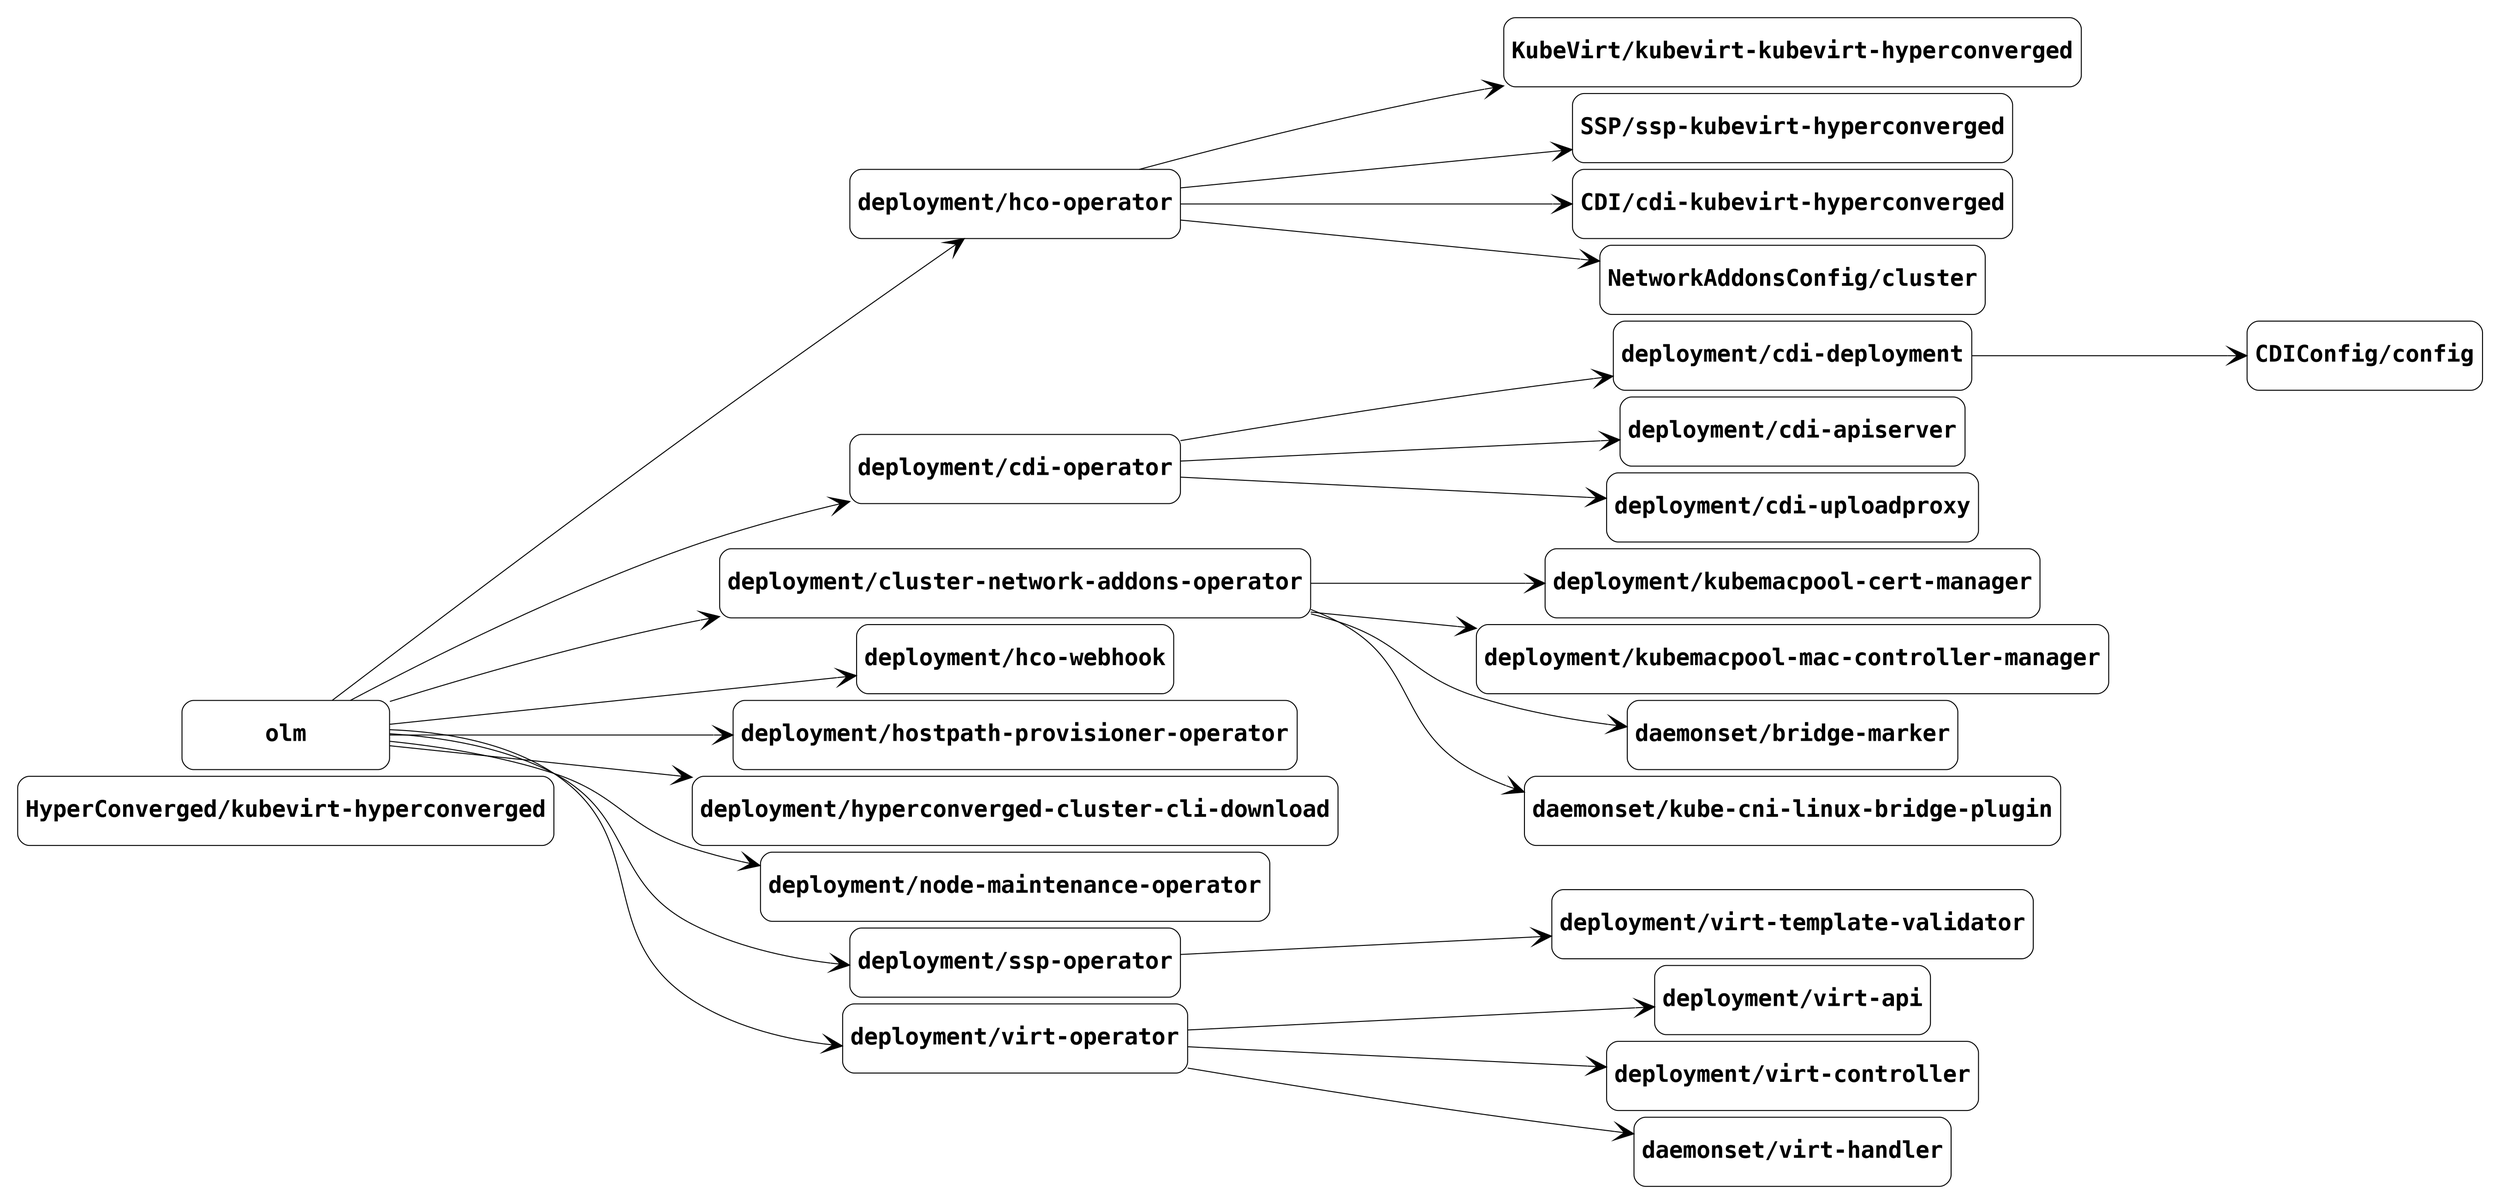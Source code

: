 digraph "managed-by" {
	graph [center=true margin=0.2 nodesep=0.1 rankdir=LR ranksep=2]
	node [fontname="Courier-Bold" fontsize=24 height=1 shape=box style=rounded width=3]
	edge [arrowhead=vee arrowsize=2]
	"HyperConverged/kubevirt-hyperconverged" [label="HyperConverged/kubevirt-hyperconverged"]
	"KubeVirt/kubevirt-kubevirt-hyperconverged" [label="KubeVirt/kubevirt-kubevirt-hyperconverged"]
	"deployment/hco-operator" [label="deployment/hco-operator"]
	"deployment/hco-operator" -> "KubeVirt/kubevirt-kubevirt-hyperconverged"
	"SSP/ssp-kubevirt-hyperconverged" [label="SSP/ssp-kubevirt-hyperconverged"]
	"deployment/hco-operator" [label="deployment/hco-operator"]
	"deployment/hco-operator" -> "SSP/ssp-kubevirt-hyperconverged"
	"CDI/cdi-kubevirt-hyperconverged" [label="CDI/cdi-kubevirt-hyperconverged"]
	"deployment/hco-operator" [label="deployment/hco-operator"]
	"deployment/hco-operator" -> "CDI/cdi-kubevirt-hyperconverged"
	"CDIConfig/config" [label="CDIConfig/config"]
	"deployment/cdi-deployment" [label="deployment/cdi-deployment"]
	"deployment/cdi-deployment" -> "CDIConfig/config"
	"NetworkAddonsConfig/cluster" [label="NetworkAddonsConfig/cluster"]
	"deployment/hco-operator" [label="deployment/hco-operator"]
	"deployment/hco-operator" -> "NetworkAddonsConfig/cluster"
	"deployment/cdi-apiserver" [label="deployment/cdi-apiserver"]
	"deployment/cdi-operator" [label="deployment/cdi-operator"]
	"deployment/cdi-operator" -> "deployment/cdi-apiserver"
	"deployment/cdi-deployment" [label="deployment/cdi-deployment"]
	"deployment/cdi-operator" [label="deployment/cdi-operator"]
	"deployment/cdi-operator" -> "deployment/cdi-deployment"
	"deployment/cdi-operator" [label="deployment/cdi-operator"]
	olm [label=olm]
	olm -> "deployment/cdi-operator"
	"deployment/cdi-uploadproxy" [label="deployment/cdi-uploadproxy"]
	"deployment/cdi-operator" [label="deployment/cdi-operator"]
	"deployment/cdi-operator" -> "deployment/cdi-uploadproxy"
	"deployment/cluster-network-addons-operator" [label="deployment/cluster-network-addons-operator"]
	olm [label=olm]
	olm -> "deployment/cluster-network-addons-operator"
	"deployment/hco-operator" [label="deployment/hco-operator"]
	olm [label=olm]
	olm -> "deployment/hco-operator"
	"deployment/hco-webhook" [label="deployment/hco-webhook"]
	olm [label=olm]
	olm -> "deployment/hco-webhook"
	"deployment/hostpath-provisioner-operator" [label="deployment/hostpath-provisioner-operator"]
	olm [label=olm]
	olm -> "deployment/hostpath-provisioner-operator"
	"deployment/hyperconverged-cluster-cli-download" [label="deployment/hyperconverged-cluster-cli-download"]
	olm [label=olm]
	olm -> "deployment/hyperconverged-cluster-cli-download"
	"deployment/kubemacpool-cert-manager" [label="deployment/kubemacpool-cert-manager"]
	"deployment/cluster-network-addons-operator" [label="deployment/cluster-network-addons-operator"]
	"deployment/cluster-network-addons-operator" -> "deployment/kubemacpool-cert-manager"
	"deployment/kubemacpool-mac-controller-manager" [label="deployment/kubemacpool-mac-controller-manager"]
	"deployment/cluster-network-addons-operator" [label="deployment/cluster-network-addons-operator"]
	"deployment/cluster-network-addons-operator" -> "deployment/kubemacpool-mac-controller-manager"
	"deployment/node-maintenance-operator" [label="deployment/node-maintenance-operator"]
	olm [label=olm]
	olm -> "deployment/node-maintenance-operator"
	"deployment/ssp-operator" [label="deployment/ssp-operator"]
	olm [label=olm]
	olm -> "deployment/ssp-operator"
	"deployment/virt-api" [label="deployment/virt-api"]
	"deployment/virt-operator" [label="deployment/virt-operator"]
	"deployment/virt-operator" -> "deployment/virt-api"
	"deployment/virt-controller" [label="deployment/virt-controller"]
	"deployment/virt-operator" [label="deployment/virt-operator"]
	"deployment/virt-operator" -> "deployment/virt-controller"
	"deployment/virt-operator" [label="deployment/virt-operator"]
	olm [label=olm]
	olm -> "deployment/virt-operator"
	"deployment/virt-template-validator" [label="deployment/virt-template-validator"]
	"deployment/ssp-operator" [label="deployment/ssp-operator"]
	"deployment/ssp-operator" -> "deployment/virt-template-validator"
	"daemonset/bridge-marker" [label="daemonset/bridge-marker"]
	"deployment/cluster-network-addons-operator" [label="deployment/cluster-network-addons-operator"]
	"deployment/cluster-network-addons-operator" -> "daemonset/bridge-marker"
	"daemonset/kube-cni-linux-bridge-plugin" [label="daemonset/kube-cni-linux-bridge-plugin"]
	"deployment/cluster-network-addons-operator" [label="deployment/cluster-network-addons-operator"]
	"deployment/cluster-network-addons-operator" -> "daemonset/kube-cni-linux-bridge-plugin"
	"daemonset/virt-handler" [label="daemonset/virt-handler"]
	"deployment/virt-operator" [label="deployment/virt-operator"]
	"deployment/virt-operator" -> "daemonset/virt-handler"
}

